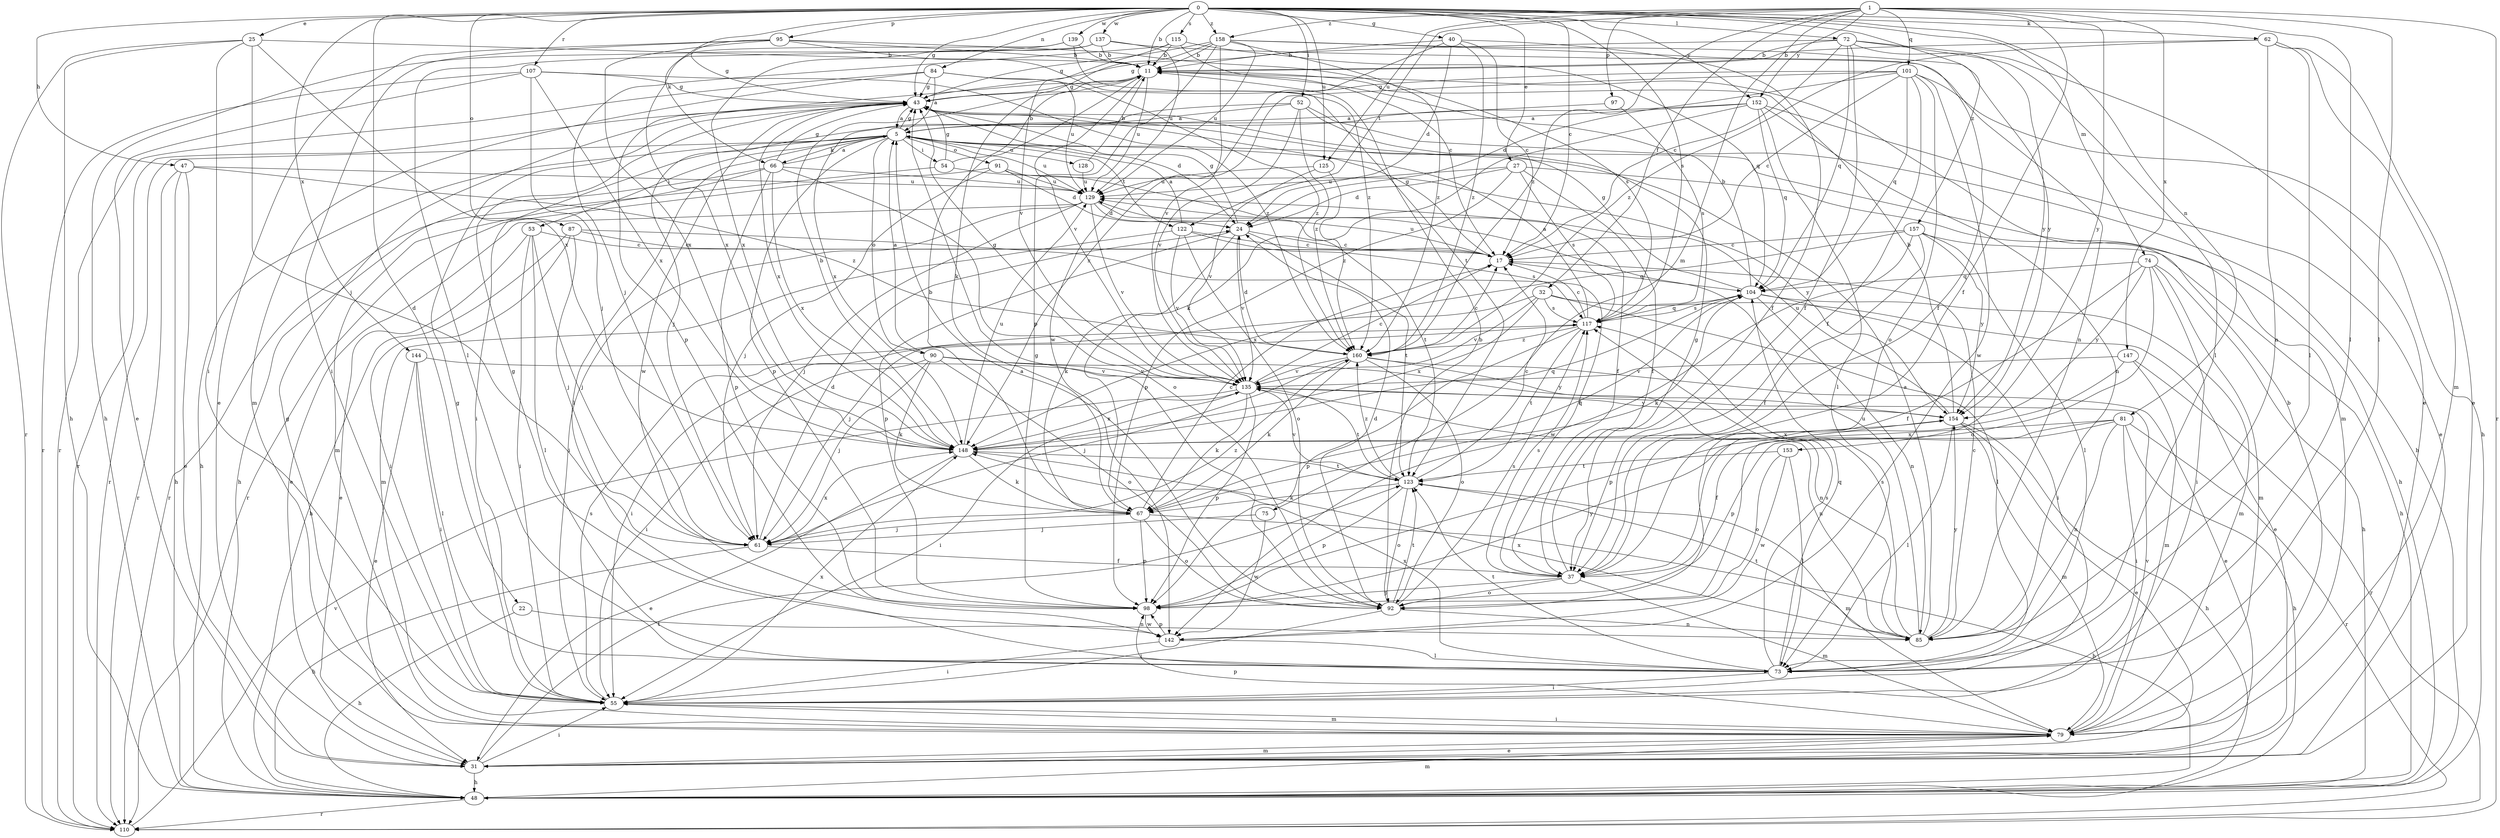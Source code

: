 strict digraph  {
0;
1;
5;
11;
17;
22;
24;
25;
27;
31;
32;
37;
40;
43;
47;
48;
52;
53;
54;
55;
61;
62;
66;
67;
72;
73;
74;
75;
79;
81;
84;
85;
87;
90;
91;
92;
95;
97;
98;
101;
104;
107;
110;
115;
117;
122;
123;
125;
128;
129;
135;
137;
139;
142;
144;
147;
148;
152;
153;
154;
157;
158;
160;
0 -> 11  [label=b];
0 -> 17  [label=c];
0 -> 22  [label=d];
0 -> 25  [label=e];
0 -> 27  [label=e];
0 -> 40  [label=g];
0 -> 43  [label=g];
0 -> 47  [label=h];
0 -> 52  [label=i];
0 -> 62  [label=k];
0 -> 66  [label=k];
0 -> 72  [label=l];
0 -> 73  [label=l];
0 -> 74  [label=m];
0 -> 81  [label=n];
0 -> 84  [label=n];
0 -> 87  [label=o];
0 -> 95  [label=p];
0 -> 107  [label=r];
0 -> 115  [label=s];
0 -> 117  [label=s];
0 -> 125  [label=u];
0 -> 137  [label=w];
0 -> 139  [label=w];
0 -> 144  [label=x];
0 -> 152  [label=y];
0 -> 157  [label=z];
0 -> 158  [label=z];
1 -> 32  [label=f];
1 -> 37  [label=f];
1 -> 73  [label=l];
1 -> 75  [label=m];
1 -> 97  [label=p];
1 -> 101  [label=q];
1 -> 110  [label=r];
1 -> 122  [label=t];
1 -> 125  [label=u];
1 -> 147  [label=x];
1 -> 152  [label=y];
1 -> 153  [label=y];
1 -> 158  [label=z];
1 -> 160  [label=z];
5 -> 43  [label=g];
5 -> 48  [label=h];
5 -> 53  [label=i];
5 -> 54  [label=i];
5 -> 55  [label=i];
5 -> 66  [label=k];
5 -> 73  [label=l];
5 -> 90  [label=o];
5 -> 91  [label=o];
5 -> 98  [label=p];
5 -> 110  [label=r];
5 -> 122  [label=t];
5 -> 128  [label=u];
5 -> 129  [label=u];
11 -> 43  [label=g];
11 -> 98  [label=p];
11 -> 129  [label=u];
11 -> 135  [label=v];
17 -> 43  [label=g];
17 -> 104  [label=q];
17 -> 129  [label=u];
22 -> 48  [label=h];
22 -> 85  [label=n];
24 -> 17  [label=c];
24 -> 43  [label=g];
24 -> 67  [label=k];
24 -> 98  [label=p];
24 -> 123  [label=t];
24 -> 135  [label=v];
25 -> 11  [label=b];
25 -> 48  [label=h];
25 -> 55  [label=i];
25 -> 61  [label=j];
25 -> 110  [label=r];
25 -> 148  [label=x];
27 -> 24  [label=d];
27 -> 37  [label=f];
27 -> 48  [label=h];
27 -> 98  [label=p];
27 -> 117  [label=s];
27 -> 129  [label=u];
31 -> 48  [label=h];
31 -> 55  [label=i];
31 -> 79  [label=m];
31 -> 123  [label=t];
32 -> 31  [label=e];
32 -> 61  [label=j];
32 -> 73  [label=l];
32 -> 117  [label=s];
32 -> 135  [label=v];
32 -> 148  [label=x];
37 -> 43  [label=g];
37 -> 79  [label=m];
37 -> 92  [label=o];
37 -> 98  [label=p];
37 -> 117  [label=s];
40 -> 11  [label=b];
40 -> 17  [label=c];
40 -> 24  [label=d];
40 -> 37  [label=f];
40 -> 142  [label=w];
40 -> 160  [label=z];
43 -> 5  [label=a];
43 -> 24  [label=d];
43 -> 110  [label=r];
43 -> 142  [label=w];
43 -> 148  [label=x];
47 -> 31  [label=e];
47 -> 48  [label=h];
47 -> 110  [label=r];
47 -> 129  [label=u];
47 -> 160  [label=z];
48 -> 79  [label=m];
48 -> 110  [label=r];
52 -> 5  [label=a];
52 -> 48  [label=h];
52 -> 79  [label=m];
52 -> 135  [label=v];
52 -> 148  [label=x];
52 -> 160  [label=z];
53 -> 17  [label=c];
53 -> 31  [label=e];
53 -> 55  [label=i];
53 -> 61  [label=j];
53 -> 73  [label=l];
54 -> 11  [label=b];
54 -> 37  [label=f];
54 -> 43  [label=g];
54 -> 110  [label=r];
55 -> 43  [label=g];
55 -> 79  [label=m];
55 -> 117  [label=s];
55 -> 148  [label=x];
61 -> 24  [label=d];
61 -> 37  [label=f];
61 -> 48  [label=h];
61 -> 148  [label=x];
61 -> 160  [label=z];
62 -> 11  [label=b];
62 -> 31  [label=e];
62 -> 73  [label=l];
62 -> 79  [label=m];
62 -> 85  [label=n];
62 -> 160  [label=z];
66 -> 5  [label=a];
66 -> 43  [label=g];
66 -> 48  [label=h];
66 -> 79  [label=m];
66 -> 92  [label=o];
66 -> 98  [label=p];
66 -> 129  [label=u];
66 -> 148  [label=x];
67 -> 11  [label=b];
67 -> 17  [label=c];
67 -> 48  [label=h];
67 -> 61  [label=j];
67 -> 92  [label=o];
67 -> 98  [label=p];
67 -> 104  [label=q];
72 -> 11  [label=b];
72 -> 17  [label=c];
72 -> 31  [label=e];
72 -> 37  [label=f];
72 -> 43  [label=g];
72 -> 73  [label=l];
72 -> 104  [label=q];
72 -> 154  [label=y];
73 -> 55  [label=i];
73 -> 104  [label=q];
73 -> 117  [label=s];
73 -> 123  [label=t];
73 -> 148  [label=x];
74 -> 37  [label=f];
74 -> 48  [label=h];
74 -> 55  [label=i];
74 -> 79  [label=m];
74 -> 92  [label=o];
74 -> 104  [label=q];
74 -> 154  [label=y];
75 -> 61  [label=j];
75 -> 142  [label=w];
79 -> 11  [label=b];
79 -> 31  [label=e];
79 -> 43  [label=g];
79 -> 55  [label=i];
79 -> 98  [label=p];
79 -> 135  [label=v];
81 -> 37  [label=f];
81 -> 48  [label=h];
81 -> 55  [label=i];
81 -> 85  [label=n];
81 -> 98  [label=p];
81 -> 110  [label=r];
81 -> 148  [label=x];
84 -> 5  [label=a];
84 -> 43  [label=g];
84 -> 79  [label=m];
84 -> 110  [label=r];
84 -> 129  [label=u];
84 -> 160  [label=z];
85 -> 5  [label=a];
85 -> 17  [label=c];
85 -> 117  [label=s];
85 -> 123  [label=t];
85 -> 129  [label=u];
85 -> 148  [label=x];
85 -> 154  [label=y];
87 -> 17  [label=c];
87 -> 37  [label=f];
87 -> 48  [label=h];
87 -> 55  [label=i];
87 -> 61  [label=j];
90 -> 5  [label=a];
90 -> 55  [label=i];
90 -> 61  [label=j];
90 -> 67  [label=k];
90 -> 92  [label=o];
90 -> 135  [label=v];
90 -> 154  [label=y];
91 -> 24  [label=d];
91 -> 61  [label=j];
91 -> 110  [label=r];
91 -> 129  [label=u];
91 -> 154  [label=y];
92 -> 5  [label=a];
92 -> 11  [label=b];
92 -> 24  [label=d];
92 -> 43  [label=g];
92 -> 55  [label=i];
92 -> 85  [label=n];
92 -> 117  [label=s];
92 -> 123  [label=t];
95 -> 11  [label=b];
95 -> 31  [label=e];
95 -> 43  [label=g];
95 -> 55  [label=i];
95 -> 117  [label=s];
95 -> 123  [label=t];
95 -> 148  [label=x];
97 -> 5  [label=a];
97 -> 117  [label=s];
98 -> 142  [label=w];
98 -> 154  [label=y];
101 -> 17  [label=c];
101 -> 24  [label=d];
101 -> 37  [label=f];
101 -> 43  [label=g];
101 -> 48  [label=h];
101 -> 92  [label=o];
101 -> 104  [label=q];
101 -> 142  [label=w];
101 -> 148  [label=x];
104 -> 11  [label=b];
104 -> 43  [label=g];
104 -> 55  [label=i];
104 -> 67  [label=k];
104 -> 79  [label=m];
104 -> 85  [label=n];
104 -> 117  [label=s];
107 -> 31  [label=e];
107 -> 43  [label=g];
107 -> 61  [label=j];
107 -> 110  [label=r];
107 -> 148  [label=x];
107 -> 160  [label=z];
110 -> 135  [label=v];
115 -> 11  [label=b];
115 -> 17  [label=c];
115 -> 61  [label=j];
115 -> 104  [label=q];
115 -> 135  [label=v];
117 -> 5  [label=a];
117 -> 17  [label=c];
117 -> 55  [label=i];
117 -> 98  [label=p];
117 -> 104  [label=q];
117 -> 123  [label=t];
117 -> 160  [label=z];
122 -> 5  [label=a];
122 -> 17  [label=c];
122 -> 79  [label=m];
122 -> 92  [label=o];
122 -> 117  [label=s];
122 -> 135  [label=v];
123 -> 17  [label=c];
123 -> 67  [label=k];
123 -> 79  [label=m];
123 -> 92  [label=o];
123 -> 98  [label=p];
123 -> 135  [label=v];
123 -> 160  [label=z];
125 -> 129  [label=u];
125 -> 135  [label=v];
125 -> 160  [label=z];
128 -> 11  [label=b];
128 -> 129  [label=u];
129 -> 24  [label=d];
129 -> 31  [label=e];
129 -> 55  [label=i];
129 -> 61  [label=j];
129 -> 123  [label=t];
129 -> 135  [label=v];
135 -> 17  [label=c];
135 -> 43  [label=g];
135 -> 55  [label=i];
135 -> 67  [label=k];
135 -> 85  [label=n];
135 -> 98  [label=p];
135 -> 123  [label=t];
135 -> 148  [label=x];
135 -> 154  [label=y];
137 -> 11  [label=b];
137 -> 73  [label=l];
137 -> 85  [label=n];
137 -> 129  [label=u];
137 -> 148  [label=x];
139 -> 11  [label=b];
139 -> 48  [label=h];
139 -> 148  [label=x];
139 -> 160  [label=z];
142 -> 43  [label=g];
142 -> 55  [label=i];
142 -> 73  [label=l];
142 -> 98  [label=p];
144 -> 31  [label=e];
144 -> 55  [label=i];
144 -> 73  [label=l];
144 -> 135  [label=v];
147 -> 79  [label=m];
147 -> 98  [label=p];
147 -> 110  [label=r];
147 -> 135  [label=v];
148 -> 11  [label=b];
148 -> 31  [label=e];
148 -> 67  [label=k];
148 -> 104  [label=q];
148 -> 123  [label=t];
148 -> 129  [label=u];
152 -> 5  [label=a];
152 -> 31  [label=e];
152 -> 61  [label=j];
152 -> 67  [label=k];
152 -> 73  [label=l];
152 -> 85  [label=n];
152 -> 104  [label=q];
153 -> 73  [label=l];
153 -> 92  [label=o];
153 -> 123  [label=t];
153 -> 142  [label=w];
154 -> 11  [label=b];
154 -> 31  [label=e];
154 -> 48  [label=h];
154 -> 73  [label=l];
154 -> 79  [label=m];
154 -> 129  [label=u];
154 -> 148  [label=x];
157 -> 17  [label=c];
157 -> 37  [label=f];
157 -> 48  [label=h];
157 -> 73  [label=l];
157 -> 142  [label=w];
157 -> 148  [label=x];
157 -> 154  [label=y];
158 -> 11  [label=b];
158 -> 37  [label=f];
158 -> 43  [label=g];
158 -> 67  [label=k];
158 -> 98  [label=p];
158 -> 129  [label=u];
158 -> 135  [label=v];
158 -> 154  [label=y];
158 -> 160  [label=z];
160 -> 17  [label=c];
160 -> 24  [label=d];
160 -> 31  [label=e];
160 -> 61  [label=j];
160 -> 67  [label=k];
160 -> 85  [label=n];
160 -> 92  [label=o];
160 -> 135  [label=v];
}

